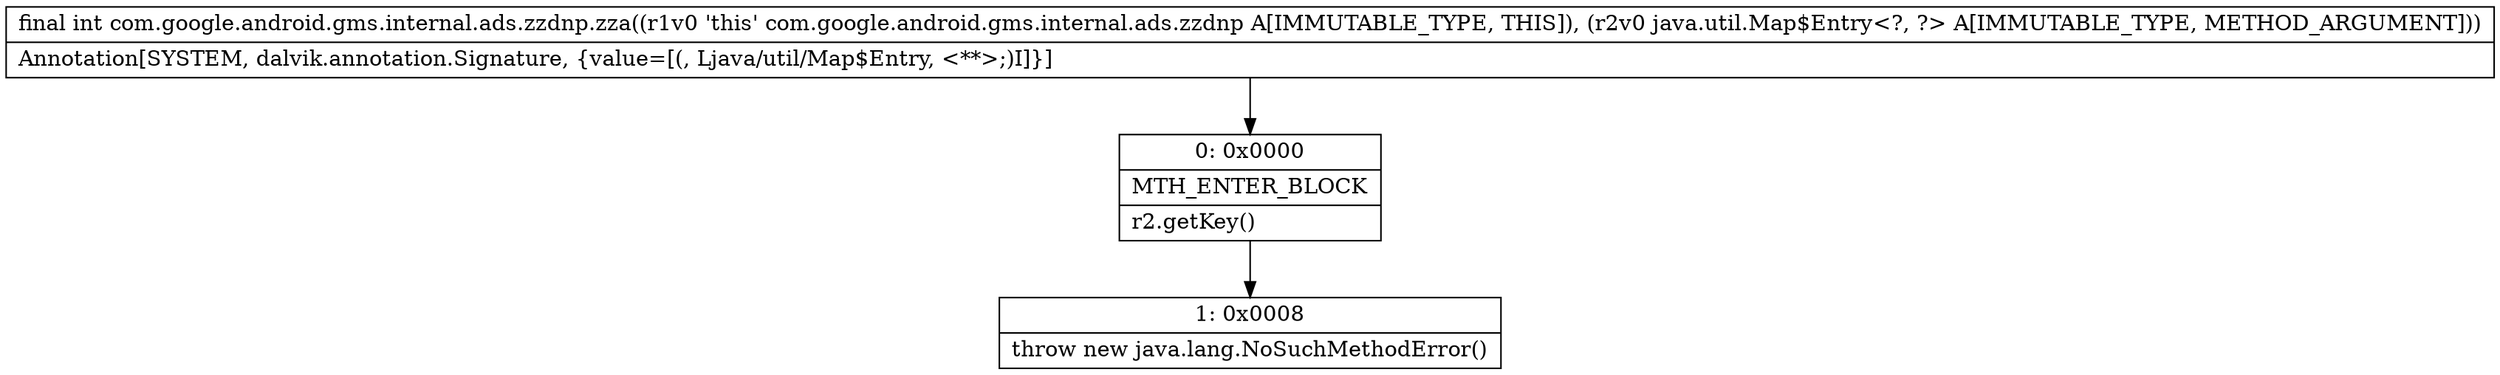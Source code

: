digraph "CFG forcom.google.android.gms.internal.ads.zzdnp.zza(Ljava\/util\/Map$Entry;)I" {
Node_0 [shape=record,label="{0\:\ 0x0000|MTH_ENTER_BLOCK\l|r2.getKey()\l}"];
Node_1 [shape=record,label="{1\:\ 0x0008|throw new java.lang.NoSuchMethodError()\l}"];
MethodNode[shape=record,label="{final int com.google.android.gms.internal.ads.zzdnp.zza((r1v0 'this' com.google.android.gms.internal.ads.zzdnp A[IMMUTABLE_TYPE, THIS]), (r2v0 java.util.Map$Entry\<?, ?\> A[IMMUTABLE_TYPE, METHOD_ARGUMENT]))  | Annotation[SYSTEM, dalvik.annotation.Signature, \{value=[(, Ljava\/util\/Map$Entry, \<**\>;)I]\}]\l}"];
MethodNode -> Node_0;
Node_0 -> Node_1;
}

